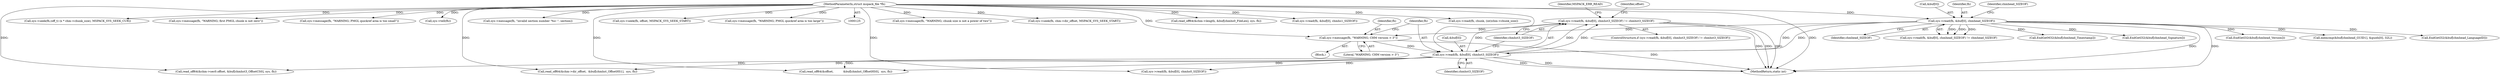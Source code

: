 digraph "0_libmspack_2f084136cfe0d05e5bf5703f3e83c6d955234b4d@API" {
"1000309" [label="(Call,sys->read(fh, &buf[0], chmhst3_SIZEOF) != chmhst3_SIZEOF)"];
"1000310" [label="(Call,sys->read(fh, &buf[0], chmhst3_SIZEOF))"];
"1000305" [label="(Call,sys->message(fh, \"WARNING; CHM version > 3\"))"];
"1000233" [label="(Call,sys->read(fh, &buf[0], chmhead_SIZEOF))"];
"1000127" [label="(MethodParameterIn,struct mspack_file *fh)"];
"1000317" [label="(Identifier,chmhst3_SIZEOF)"];
"1000306" [label="(Identifier,fh)"];
"1000344" [label="(Call,read_off64(&chm->sec0.offset, &buf[chmhst3_OffsetCS0], sys, fh))"];
"1000246" [label="(Call,EndGetI32(&buf[chmhead_Signature]))"];
"1000586" [label="(Call,sys->message(fh, \"WARNING; chunk size is not a power of two\"))"];
"1000397" [label="(Call,sys->seek(fh, chm->dir_offset, MSPACK_SYS_SEEK_START))"];
"1000233" [label="(Call,sys->read(fh, &buf[0], chmhead_SIZEOF))"];
"1000382" [label="(Call,read_off64(&chm->length, &buf[chmhs0_FileLen], sys, fh))"];
"1000311" [label="(Identifier,fh)"];
"1000312" [label="(Call,&buf[0])"];
"1000408" [label="(Call,sys->read(fh, &buf[0], chmhs1_SIZEOF))"];
"1001081" [label="(MethodReturn,static int)"];
"1000320" [label="(Identifier,MSPACK_ERR_READ)"];
"1000127" [label="(MethodParameterIn,struct mspack_file *fh)"];
"1000240" [label="(Identifier,chmhead_SIZEOF)"];
"1000325" [label="(Identifier,offset)"];
"1000305" [label="(Call,sys->message(fh, \"WARNING; CHM version > 3\"))"];
"1000690" [label="(Call,sys->read(fh, chunk, (int)chm->chunk_size))"];
"1000323" [label="(Call,read_off64(&offset,           &buf[chmhst_OffsetHS0],  sys, fh))"];
"1000304" [label="(Block,)"];
"1000275" [label="(Call,EndGetI32(&buf[chmhead_Version]))"];
"1000307" [label="(Literal,\"WARNING; CHM version > 3\")"];
"1000316" [label="(Identifier,chmhst3_SIZEOF)"];
"1000257" [label="(Call,memcmp(&buf[chmhead_GUID1], &guids[0], 32L))"];
"1000235" [label="(Call,&buf[0])"];
"1000643" [label="(Call,sys->seek(fh,(off_t) (x * chm->chunk_size), MSPACK_SYS_SEEK_CUR))"];
"1000293" [label="(Call,EndGetI32(&buf[chmhead_LanguageID]))"];
"1000596" [label="(Call,sys->message(fh, \"WARNING; first PMGL chunk is not zero\"))"];
"1000726" [label="(Call,sys->message(fh, \"WARNING; PMGL quickref area is too small\"))"];
"1000234" [label="(Identifier,fh)"];
"1000309" [label="(Call,sys->read(fh, &buf[0], chmhst3_SIZEOF) != chmhst3_SIZEOF)"];
"1000423" [label="(Call,sys->tell(fh))"];
"1000239" [label="(Identifier,chmhead_SIZEOF)"];
"1000310" [label="(Call,sys->read(fh, &buf[0], chmhst3_SIZEOF))"];
"1000370" [label="(Call,sys->read(fh, &buf[0], chmhs0_SIZEOF))"];
"1000836" [label="(Call,sys->message(fh, \"invalid section number '%u'.\", section))"];
"1000232" [label="(Call,sys->read(fh, &buf[0], chmhead_SIZEOF) != chmhead_SIZEOF)"];
"1000333" [label="(Call,read_off64(&chm->dir_offset,  &buf[chmhst_OffsetHS1],  sys, fh))"];
"1000361" [label="(Call,sys->seek(fh, offset, MSPACK_SYS_SEEK_START))"];
"1000744" [label="(Call,sys->message(fh, \"WARNING; PMGL quickref area is too large\"))"];
"1000308" [label="(ControlStructure,if (sys->read(fh, &buf[0], chmhst3_SIZEOF) != chmhst3_SIZEOF))"];
"1000284" [label="(Call,EndGetM32(&buf[chmhead_Timestamp]))"];
"1000309" -> "1000308"  [label="AST: "];
"1000309" -> "1000317"  [label="CFG: "];
"1000310" -> "1000309"  [label="AST: "];
"1000317" -> "1000309"  [label="AST: "];
"1000320" -> "1000309"  [label="CFG: "];
"1000325" -> "1000309"  [label="CFG: "];
"1000309" -> "1001081"  [label="DDG: "];
"1000309" -> "1001081"  [label="DDG: "];
"1000309" -> "1001081"  [label="DDG: "];
"1000310" -> "1000309"  [label="DDG: "];
"1000310" -> "1000309"  [label="DDG: "];
"1000310" -> "1000309"  [label="DDG: "];
"1000310" -> "1000316"  [label="CFG: "];
"1000311" -> "1000310"  [label="AST: "];
"1000312" -> "1000310"  [label="AST: "];
"1000316" -> "1000310"  [label="AST: "];
"1000317" -> "1000310"  [label="CFG: "];
"1000310" -> "1001081"  [label="DDG: "];
"1000310" -> "1001081"  [label="DDG: "];
"1000305" -> "1000310"  [label="DDG: "];
"1000233" -> "1000310"  [label="DDG: "];
"1000233" -> "1000310"  [label="DDG: "];
"1000127" -> "1000310"  [label="DDG: "];
"1000310" -> "1000323"  [label="DDG: "];
"1000310" -> "1000323"  [label="DDG: "];
"1000310" -> "1000333"  [label="DDG: "];
"1000310" -> "1000344"  [label="DDG: "];
"1000310" -> "1000370"  [label="DDG: "];
"1000305" -> "1000304"  [label="AST: "];
"1000305" -> "1000307"  [label="CFG: "];
"1000306" -> "1000305"  [label="AST: "];
"1000307" -> "1000305"  [label="AST: "];
"1000311" -> "1000305"  [label="CFG: "];
"1000305" -> "1001081"  [label="DDG: "];
"1000233" -> "1000305"  [label="DDG: "];
"1000127" -> "1000305"  [label="DDG: "];
"1000233" -> "1000232"  [label="AST: "];
"1000233" -> "1000239"  [label="CFG: "];
"1000234" -> "1000233"  [label="AST: "];
"1000235" -> "1000233"  [label="AST: "];
"1000239" -> "1000233"  [label="AST: "];
"1000240" -> "1000233"  [label="CFG: "];
"1000233" -> "1001081"  [label="DDG: "];
"1000233" -> "1001081"  [label="DDG: "];
"1000233" -> "1000232"  [label="DDG: "];
"1000233" -> "1000232"  [label="DDG: "];
"1000233" -> "1000232"  [label="DDG: "];
"1000127" -> "1000233"  [label="DDG: "];
"1000233" -> "1000246"  [label="DDG: "];
"1000233" -> "1000257"  [label="DDG: "];
"1000233" -> "1000275"  [label="DDG: "];
"1000233" -> "1000284"  [label="DDG: "];
"1000233" -> "1000293"  [label="DDG: "];
"1000127" -> "1000125"  [label="AST: "];
"1000127" -> "1001081"  [label="DDG: "];
"1000127" -> "1000323"  [label="DDG: "];
"1000127" -> "1000333"  [label="DDG: "];
"1000127" -> "1000344"  [label="DDG: "];
"1000127" -> "1000361"  [label="DDG: "];
"1000127" -> "1000370"  [label="DDG: "];
"1000127" -> "1000382"  [label="DDG: "];
"1000127" -> "1000397"  [label="DDG: "];
"1000127" -> "1000408"  [label="DDG: "];
"1000127" -> "1000423"  [label="DDG: "];
"1000127" -> "1000586"  [label="DDG: "];
"1000127" -> "1000596"  [label="DDG: "];
"1000127" -> "1000643"  [label="DDG: "];
"1000127" -> "1000690"  [label="DDG: "];
"1000127" -> "1000726"  [label="DDG: "];
"1000127" -> "1000744"  [label="DDG: "];
"1000127" -> "1000836"  [label="DDG: "];
}
